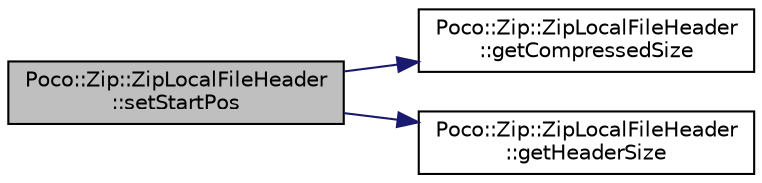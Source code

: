 digraph "Poco::Zip::ZipLocalFileHeader::setStartPos"
{
 // LATEX_PDF_SIZE
  edge [fontname="Helvetica",fontsize="10",labelfontname="Helvetica",labelfontsize="10"];
  node [fontname="Helvetica",fontsize="10",shape=record];
  rankdir="LR";
  Node1 [label="Poco::Zip::ZipLocalFileHeader\l::setStartPos",height=0.2,width=0.4,color="black", fillcolor="grey75", style="filled", fontcolor="black",tooltip="Returns the total size of the header including filename + extra field size."];
  Node1 -> Node2 [color="midnightblue",fontsize="10",style="solid",fontname="Helvetica"];
  Node2 [label="Poco::Zip::ZipLocalFileHeader\l::getCompressedSize",height=0.2,width=0.4,color="black", fillcolor="white", style="filled",URL="$classPoco_1_1Zip_1_1ZipLocalFileHeader.html#ae22c77a33dcdcf553b84d8bb91479731",tooltip=" "];
  Node1 -> Node3 [color="midnightblue",fontsize="10",style="solid",fontname="Helvetica"];
  Node3 [label="Poco::Zip::ZipLocalFileHeader\l::getHeaderSize",height=0.2,width=0.4,color="black", fillcolor="white", style="filled",URL="$classPoco_1_1Zip_1_1ZipLocalFileHeader.html#a4923f8f1b97e81ae8345d1eb4d9f2c7b",tooltip="The minimum version required to extract the data."];
}
